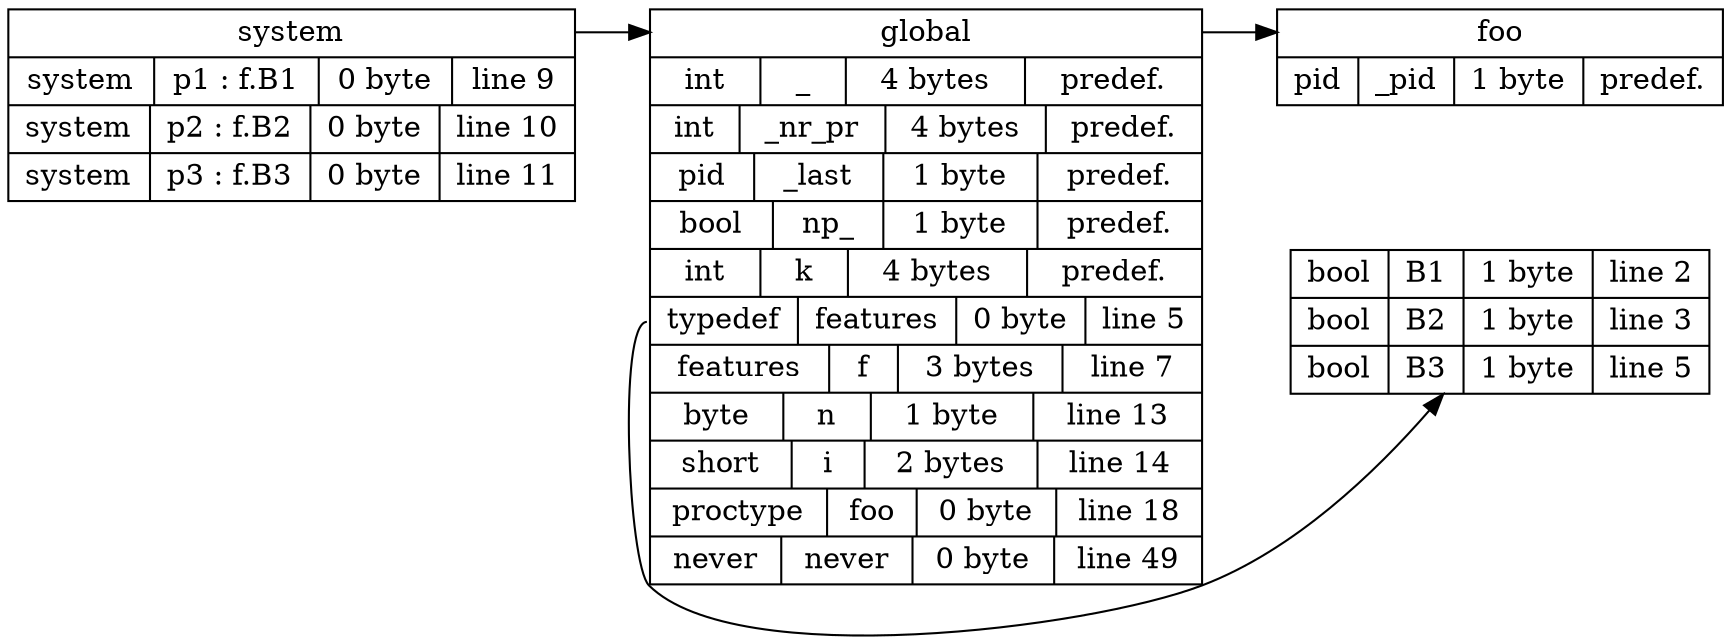 digraph symbol_table {
	 rankdir = LR
	system[ shape = record, label = "<f0> system | { <93824994280640> system|p1 : f.B1| 0 byte | line 9 } | { <93824994281936> system|p2 : f.B2| 0 byte | line 10 } | { <93824994283200> system|p3 : f.B3| 0 byte | line 11 }"]

	global[ shape = record, label = "<f0> global | { <93824994272992> int|_| 4 bytes | predef. } | { <93824994273264> int|_nr_pr| 4 bytes | predef. } | { <93824994273424> pid|_last| 1 byte | predef. } | { <93824994273584> bool|np_| 1 byte | predef. } | { <93824994273744> int|k| 4 bytes | predef. } | { <93824994278704> typedef|features| 0 byte | line 5 } | { <93824994279296> features|f| 3 bytes | line 7 } | { <93824994283568> byte|n| 1 byte | line 13 } | { <93824994283936> short|i| 2 bytes | line 14 } | { <93824994334144> proctype|foo| 0 byte | line 18 } | { <93824994365968> never|never| 0 byte | line 49 }"]

	foo[ shape = record, label = "<f0> foo | { <93824994284608> pid|_pid| 1 byte | predef. }"]


	global:f0 -> foo:f0

	features[ shape = record, label = "{ <93824994278160> bool|B1| 1 byte | line 2 } | { <93824994278352> bool|B2| 1 byte | line 3 } | { <93824994278544> bool|B3| 1 byte | line 5 }"]

	global:93824994278704 -> features


	system:f0 -> global:f0


}
